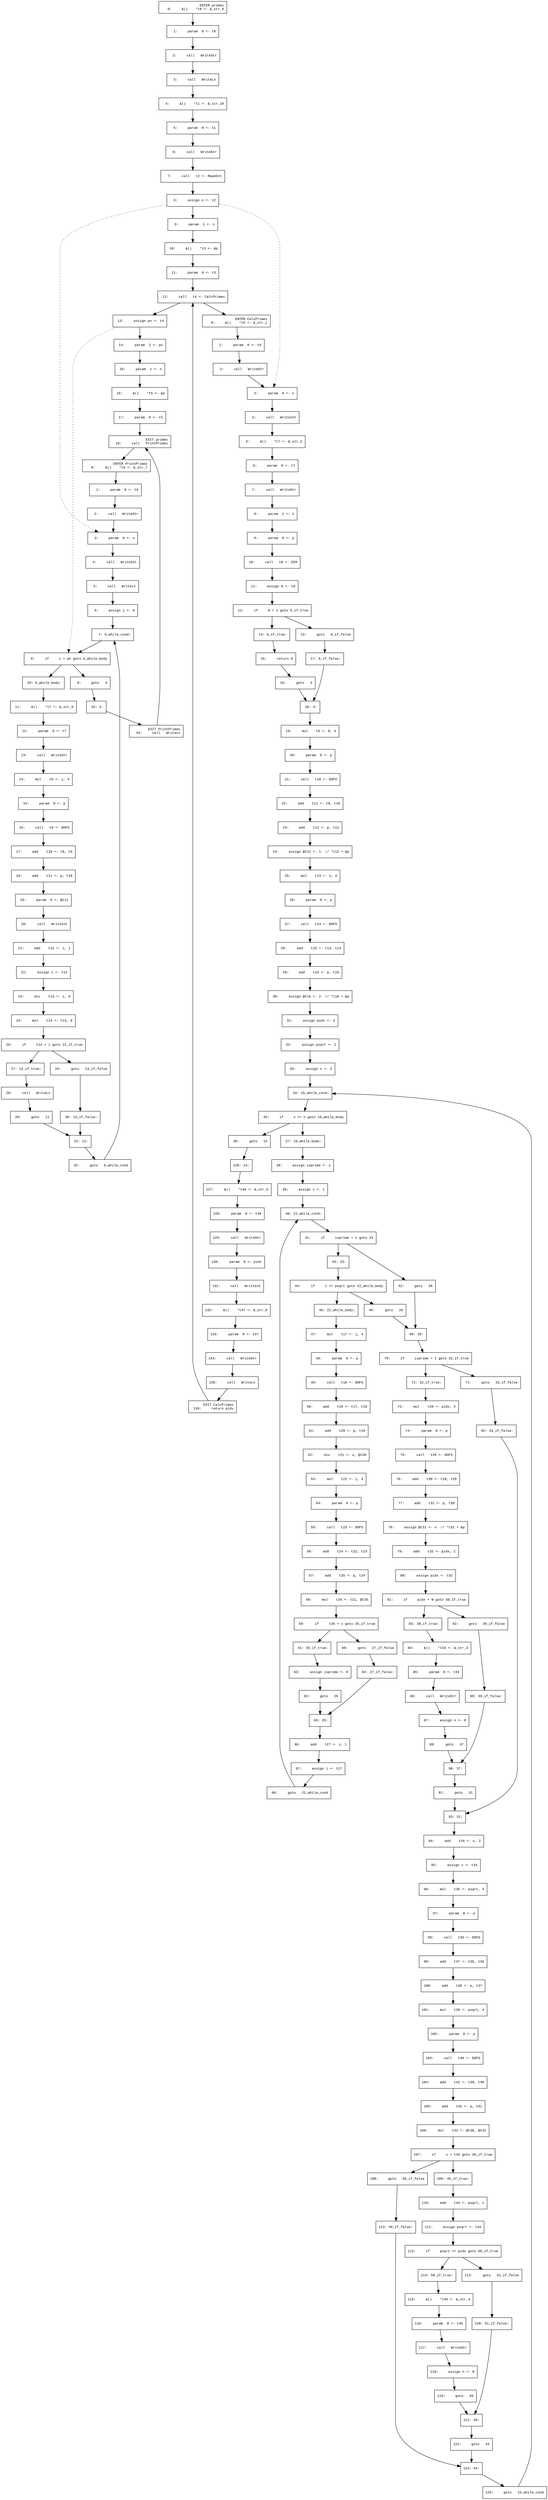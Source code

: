 digraph CfgInterProc {
  graph [fontname="Times New Roman",fontsize=10];
  node  [fontname="Courier New",fontsize=10];
  edge  [fontname="Times New Roman",fontsize=10];
// scope 'primes'
node0 [label=" ENTER primes\r   0:     &()    *t0 <- &_str_9\l",shape=box];
node0 -> node1;
node1 [label="  1:     param  0 <- t0\l",shape=box];
node1 -> node2;
node2 [label="  2:     call   WriteStr\l",shape=box];
node2 -> node3;
node3 [label="  3:     call   WriteLn\l",shape=box];
node3 -> node4;
node4 [label="  4:     &()    *t1 <- &_str_10\l",shape=box];
node4 -> node5;
node5 [label="  5:     param  0 <- t1\l",shape=box];
node5 -> node6;
node6 [label="  6:     call   WriteStr\l",shape=box];
node6 -> node7;
node7 [label="  7:     call   t2 <- ReadInt\l",shape=box];
node7 -> node8;
node8 [label="  8:     assign n <- t2\l",shape=box];
node8 -> node9;
node8 -> node22 [style=dotted];
node8 -> node159 [style=dotted];
node9 [label="  9:     param  1 <- n\l",shape=box];
node9 -> node10;
node10 [label=" 10:     &()    *t3 <- &p\l",shape=box];
node10 -> node11;
node11 [label=" 11:     param  0 <- t3\l",shape=box];
node11 -> node12;
node12 [label=" 12:     call   t4 <- CalcPrimes\l",shape=box];
node12 -> node13;
node12 -> node19;
node13 [label=" 13:     assign pn <- t4\l",shape=box];
node13 -> node14;
node13 -> node164 [style=dotted];
node14 [label=" 14:     param  2 <- pn\l",shape=box];
node14 -> node15;
node15 [label=" 15:     param  1 <- n\l",shape=box];
node15 -> node16;
node16 [label=" 16:     &()    *t5 <- &p\l",shape=box];
node16 -> node17;
node17 [label=" 17:     param  0 <- t5\l",shape=box];
node17 -> node18;
node18 [label=" EXIT primes\r  18:     call   PrintPrimes\l",shape=box];
node18 -> node156;
// scope 'CalcPrimes'
node19 [label=" ENTER CalcPrimes\r   0:     &()    *t6 <- &_str_1\l",shape=box];
node19 -> node20;
node20 [label="  1:     param  0 <- t6\l",shape=box];
node20 -> node21;
node21 [label="  2:     call   WriteStr\l",shape=box];
node21 -> node22;
node22 [label="  3:     param  0 <- n\l",shape=box];
node22 -> node23;
node23 [label="  4:     call   WriteInt\l",shape=box];
node23 -> node24;
node24 [label="  5:     &()    *t7 <- &_str_2\l",shape=box];
node24 -> node25;
node25 [label="  6:     param  0 <- t7\l",shape=box];
node25 -> node26;
node26 [label="  7:     call   WriteStr\l",shape=box];
node26 -> node27;
node27 [label="  8:     param  1 <- 1\l",shape=box];
node27 -> node28;
node28 [label="  9:     param  0 <- p\l",shape=box];
node28 -> node29;
node29 [label=" 10:     call   t8 <- DIM\l",shape=box];
node29 -> node30;
node30 [label=" 11:     assign N <- t8\l",shape=box];
node30 -> node31;
node31 [label=" 12:     if     N < 1 goto 5_if_true\l",shape=box];
node31 -> node33;
node31 -> node32;
node32 [label=" 13:     goto   6_if_false\l",shape=box];
node32 -> node36;
node33 [label=" 14: 5_if_true:\l",shape=box];
node33 -> node34;
node34 [label=" 15:     return 0\l",shape=box];
node34 -> node35;
node35 [label=" 16:     goto   4\l",shape=box];
node35 -> node37;
node36 [label=" 17: 6_if_false:\l",shape=box];
node36 -> node37;
node37 [label=" 18: 4:\l",shape=box];
node37 -> node38;
node38 [label=" 19:     mul    t9 <- 0, 4\l",shape=box];
node38 -> node39;
node39 [label=" 20:     param  0 <- p\l",shape=box];
node39 -> node40;
node40 [label=" 21:     call   t10 <- DOFS\l",shape=box];
node40 -> node41;
node41 [label=" 22:     add    t11 <- t9, t10\l",shape=box];
node41 -> node42;
node42 [label=" 23:     add    t12 <- p, t11\l",shape=box];
node42 -> node43;
node43 [label=" 24:     assign @t12 <- 1  // *t12 = &p\l",shape=box];
node43 -> node44;
node44 [label=" 25:     mul    t13 <- 1, 4\l",shape=box];
node44 -> node45;
node45 [label=" 26:     param  0 <- p\l",shape=box];
node45 -> node46;
node46 [label=" 27:     call   t14 <- DOFS\l",shape=box];
node46 -> node47;
node47 [label=" 28:     add    t15 <- t13, t14\l",shape=box];
node47 -> node48;
node48 [label=" 29:     add    t16 <- p, t15\l",shape=box];
node48 -> node49;
node49 [label=" 30:     assign @t16 <- 2  // *t16 = &p\l",shape=box];
node49 -> node50;
node50 [label=" 31:     assign pidx <- 2\l",shape=box];
node50 -> node51;
node51 [label=" 32:     assign psqrt <- 1\l",shape=box];
node51 -> node52;
node52 [label=" 33:     assign v <- 3\l",shape=box];
node52 -> node53;
node53 [label=" 34: 15_while_cond:\l",shape=box];
node53 -> node54;
node54 [label=" 35:     if     v <= n goto 16_while_body\l",shape=box];
node54 -> node56;
node54 -> node55;
node55 [label=" 36:     goto   14\l",shape=box];
node55 -> node145;
node56 [label=" 37: 16_while_body:\l",shape=box];
node56 -> node57;
node57 [label=" 38:     assign isprime <- 1\l",shape=box];
node57 -> node58;
node58 [label=" 39:     assign i <- 1\l",shape=box];
node58 -> node59;
node59 [label=" 40: 21_while_cond:\l",shape=box];
node59 -> node60;
node60 [label=" 41:     if     isprime = 1 goto 23\l",shape=box];
node60 -> node62;
node60 -> node61;
node61 [label=" 42:     goto   20\l",shape=box];
node61 -> node88;
node62 [label=" 43: 23:\l",shape=box];
node62 -> node63;
node63 [label=" 44:     if     i <= psqrt goto 22_while_body\l",shape=box];
node63 -> node65;
node63 -> node64;
node64 [label=" 45:     goto   20\l",shape=box];
node64 -> node88;
node65 [label=" 46: 22_while_body:\l",shape=box];
node65 -> node66;
node66 [label=" 47:     mul    t17 <- i, 4\l",shape=box];
node66 -> node67;
node67 [label=" 48:     param  0 <- p\l",shape=box];
node67 -> node68;
node68 [label=" 49:     call   t18 <- DOFS\l",shape=box];
node68 -> node69;
node69 [label=" 50:     add    t19 <- t17, t18\l",shape=box];
node69 -> node70;
node70 [label=" 51:     add    t20 <- p, t19\l",shape=box];
node70 -> node71;
node71 [label=" 52:     div    t21 <- v, @t20\l",shape=box];
node71 -> node72;
node72 [label=" 53:     mul    t22 <- i, 4\l",shape=box];
node72 -> node73;
node73 [label=" 54:     param  0 <- p\l",shape=box];
node73 -> node74;
node74 [label=" 55:     call   t23 <- DOFS\l",shape=box];
node74 -> node75;
node75 [label=" 56:     add    t24 <- t22, t23\l",shape=box];
node75 -> node76;
node76 [label=" 57:     add    t25 <- p, t24\l",shape=box];
node76 -> node77;
node77 [label=" 58:     mul    t26 <- t21, @t25\l",shape=box];
node77 -> node78;
node78 [label=" 59:     if     t26 = v goto 26_if_true\l",shape=box];
node78 -> node80;
node78 -> node79;
node79 [label=" 60:     goto   27_if_false\l",shape=box];
node79 -> node83;
node80 [label=" 61: 26_if_true:\l",shape=box];
node80 -> node81;
node81 [label=" 62:     assign isprime <- 0\l",shape=box];
node81 -> node82;
node82 [label=" 63:     goto   25\l",shape=box];
node82 -> node84;
node83 [label=" 64: 27_if_false:\l",shape=box];
node83 -> node84;
node84 [label=" 65: 25:\l",shape=box];
node84 -> node85;
node85 [label=" 66:     add    t27 <- i, 1\l",shape=box];
node85 -> node86;
node86 [label=" 67:     assign i <- t27\l",shape=box];
node86 -> node87;
node87 [label=" 68:     goto   21_while_cond\l",shape=box];
node87 -> node59;
node88 [label=" 69: 20:\l",shape=box];
node88 -> node89;
node89 [label=" 70:     if     isprime = 1 goto 32_if_true\l",shape=box];
node89 -> node91;
node89 -> node90;
node90 [label=" 71:     goto   33_if_false\l",shape=box];
node90 -> node111;
node91 [label=" 72: 32_if_true:\l",shape=box];
node91 -> node92;
node92 [label=" 73:     mul    t28 <- pidx, 4\l",shape=box];
node92 -> node93;
node93 [label=" 74:     param  0 <- p\l",shape=box];
node93 -> node94;
node94 [label=" 75:     call   t29 <- DOFS\l",shape=box];
node94 -> node95;
node95 [label=" 76:     add    t30 <- t28, t29\l",shape=box];
node95 -> node96;
node96 [label=" 77:     add    t31 <- p, t30\l",shape=box];
node96 -> node97;
node97 [label=" 78:     assign @t31 <- v  // *t31 = &p\l",shape=box];
node97 -> node98;
node98 [label=" 79:     add    t32 <- pidx, 1\l",shape=box];
node98 -> node99;
node99 [label=" 80:     assign pidx <- t32\l",shape=box];
node99 -> node100;
node100 [label=" 81:     if     pidx = N goto 38_if_true\l",shape=box];
node100 -> node102;
node100 -> node101;
node101 [label=" 82:     goto   39_if_false\l",shape=box];
node101 -> node108;
node102 [label=" 83: 38_if_true:\l",shape=box];
node102 -> node103;
node103 [label=" 84:     &()    *t33 <- &_str_3\l",shape=box];
node103 -> node104;
node104 [label=" 85:     param  0 <- t33\l",shape=box];
node104 -> node105;
node105 [label=" 86:     call   WriteStr\l",shape=box];
node105 -> node106;
node106 [label=" 87:     assign n <- 0\l",shape=box];
node106 -> node107;
node107 [label=" 88:     goto   37\l",shape=box];
node107 -> node109;
node108 [label=" 89: 39_if_false:\l",shape=box];
node108 -> node109;
node109 [label=" 90: 37:\l",shape=box];
node109 -> node110;
node110 [label=" 91:     goto   31\l",shape=box];
node110 -> node112;
node111 [label=" 92: 33_if_false:\l",shape=box];
node111 -> node112;
node112 [label=" 93: 31:\l",shape=box];
node112 -> node113;
node113 [label=" 94:     add    t34 <- v, 2\l",shape=box];
node113 -> node114;
node114 [label=" 95:     assign v <- t34\l",shape=box];
node114 -> node115;
node115 [label=" 96:     mul    t35 <- psqrt, 4\l",shape=box];
node115 -> node116;
node116 [label=" 97:     param  0 <- p\l",shape=box];
node116 -> node117;
node117 [label=" 98:     call   t36 <- DOFS\l",shape=box];
node117 -> node118;
node118 [label=" 99:     add    t37 <- t35, t36\l",shape=box];
node118 -> node119;
node119 [label="100:     add    t38 <- p, t37\l",shape=box];
node119 -> node120;
node120 [label="101:     mul    t39 <- psqrt, 4\l",shape=box];
node120 -> node121;
node121 [label="102:     param  0 <- p\l",shape=box];
node121 -> node122;
node122 [label="103:     call   t40 <- DOFS\l",shape=box];
node122 -> node123;
node123 [label="104:     add    t41 <- t39, t40\l",shape=box];
node123 -> node124;
node124 [label="105:     add    t42 <- p, t41\l",shape=box];
node124 -> node125;
node125 [label="106:     mul    t43 <- @t38, @t42\l",shape=box];
node125 -> node126;
node126 [label="107:     if     v > t43 goto 45_if_true\l",shape=box];
node126 -> node128;
node126 -> node127;
node127 [label="108:     goto   46_if_false\l",shape=box];
node127 -> node142;
node128 [label="109: 45_if_true:\l",shape=box];
node128 -> node129;
node129 [label="110:     add    t44 <- psqrt, 1\l",shape=box];
node129 -> node130;
node130 [label="111:     assign psqrt <- t44\l",shape=box];
node130 -> node131;
node131 [label="112:     if     psqrt >= pidx goto 50_if_true\l",shape=box];
node131 -> node133;
node131 -> node132;
node132 [label="113:     goto   51_if_false\l",shape=box];
node132 -> node139;
node133 [label="114: 50_if_true:\l",shape=box];
node133 -> node134;
node134 [label="115:     &()    *t45 <- &_str_4\l",shape=box];
node134 -> node135;
node135 [label="116:     param  0 <- t45\l",shape=box];
node135 -> node136;
node136 [label="117:     call   WriteStr\l",shape=box];
node136 -> node137;
node137 [label="118:     assign n <- 0\l",shape=box];
node137 -> node138;
node138 [label="119:     goto   49\l",shape=box];
node138 -> node140;
node139 [label="120: 51_if_false:\l",shape=box];
node139 -> node140;
node140 [label="121: 49:\l",shape=box];
node140 -> node141;
node141 [label="122:     goto   44\l",shape=box];
node141 -> node143;
node142 [label="123: 46_if_false:\l",shape=box];
node142 -> node143;
node143 [label="124: 44:\l",shape=box];
node143 -> node144;
node144 [label="125:     goto   15_while_cond\l",shape=box];
node144 -> node53;
node145 [label="126: 14:\l",shape=box];
node145 -> node146;
node146 [label="127:     &()    *t46 <- &_str_5\l",shape=box];
node146 -> node147;
node147 [label="128:     param  0 <- t46\l",shape=box];
node147 -> node148;
node148 [label="129:     call   WriteStr\l",shape=box];
node148 -> node149;
node149 [label="130:     param  0 <- pidx\l",shape=box];
node149 -> node150;
node150 [label="131:     call   WriteInt\l",shape=box];
node150 -> node151;
node151 [label="132:     &()    *t47 <- &_str_6\l",shape=box];
node151 -> node152;
node152 [label="133:     param  0 <- t47\l",shape=box];
node152 -> node153;
node153 [label="134:     call   WriteStr\l",shape=box];
node153 -> node154;
node154 [label="135:     call   WriteLn\l",shape=box];
node154 -> node155;
node155 [label=" EXIT CalcPrimes\r 136:     return pidx\l",shape=box];
node155 -> node12;
// scope 'PrintPrimes'
node156 [label=" ENTER PrintPrimes\r   0:     &()    *t6 <- &_str_7\l",shape=box];
node156 -> node157;
node157 [label="  1:     param  0 <- t6\l",shape=box];
node157 -> node158;
node158 [label="  2:     call   WriteStr\l",shape=box];
node158 -> node159;
node159 [label="  3:     param  0 <- n\l",shape=box];
node159 -> node160;
node160 [label="  4:     call   WriteInt\l",shape=box];
node160 -> node161;
node161 [label="  5:     call   WriteLn\l",shape=box];
node161 -> node162;
node162 [label="  6:     assign i <- 0\l",shape=box];
node162 -> node163;
node163 [label="  7: 5_while_cond:\l",shape=box];
node163 -> node164;
node164 [label="  8:     if     i < pn goto 6_while_body\l",shape=box];
node164 -> node166;
node164 -> node165;
node165 [label="  9:     goto   4\l",shape=box];
node165 -> node189;
node166 [label=" 10: 6_while_body:\l",shape=box];
node166 -> node167;
node167 [label=" 11:     &()    *t7 <- &_str_8\l",shape=box];
node167 -> node168;
node168 [label=" 12:     param  0 <- t7\l",shape=box];
node168 -> node169;
node169 [label=" 13:     call   WriteStr\l",shape=box];
node169 -> node170;
node170 [label=" 14:     mul    t8 <- i, 4\l",shape=box];
node170 -> node171;
node171 [label=" 15:     param  0 <- p\l",shape=box];
node171 -> node172;
node172 [label=" 16:     call   t9 <- DOFS\l",shape=box];
node172 -> node173;
node173 [label=" 17:     add    t10 <- t8, t9\l",shape=box];
node173 -> node174;
node174 [label=" 18:     add    t11 <- p, t10\l",shape=box];
node174 -> node175;
node175 [label=" 19:     param  0 <- @t11\l",shape=box];
node175 -> node176;
node176 [label=" 20:     call   WriteInt\l",shape=box];
node176 -> node177;
node177 [label=" 21:     add    t12 <- i, 1\l",shape=box];
node177 -> node178;
node178 [label=" 22:     assign i <- t12\l",shape=box];
node178 -> node179;
node179 [label=" 23:     div    t13 <- i, 8\l",shape=box];
node179 -> node180;
node180 [label=" 24:     mul    t14 <- t13, 8\l",shape=box];
node180 -> node181;
node181 [label=" 25:     if     t14 = i goto 12_if_true\l",shape=box];
node181 -> node183;
node181 -> node182;
node182 [label=" 26:     goto   13_if_false\l",shape=box];
node182 -> node186;
node183 [label=" 27: 12_if_true:\l",shape=box];
node183 -> node184;
node184 [label=" 28:     call   WriteLn\l",shape=box];
node184 -> node185;
node185 [label=" 29:     goto   11\l",shape=box];
node185 -> node187;
node186 [label=" 30: 13_if_false:\l",shape=box];
node186 -> node187;
node187 [label=" 31: 11:\l",shape=box];
node187 -> node188;
node188 [label=" 32:     goto   5_while_cond\l",shape=box];
node188 -> node163;
node189 [label=" 33: 4:\l",shape=box];
node189 -> node190;
node190 [label=" EXIT PrintPrimes\r  34:     call   WriteLn\l",shape=box];
node190 -> node18;
}
